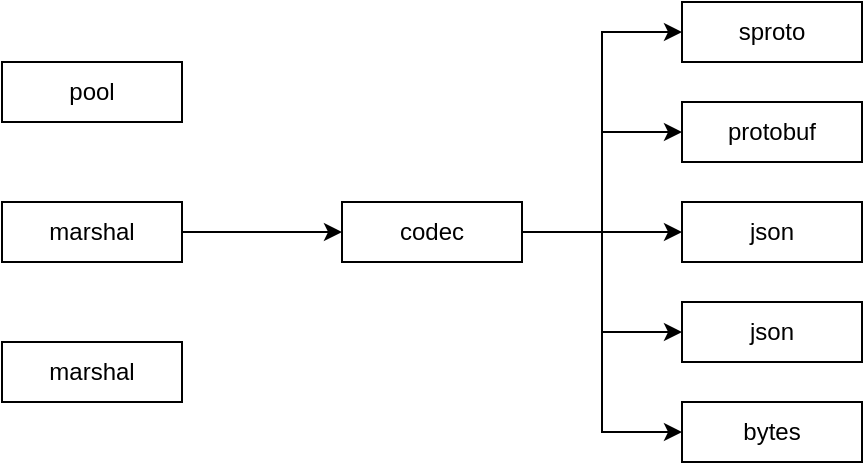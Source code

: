 <mxfile version="18.2.1" type="github">
  <diagram id="PEpKxM539Ny3untU5odz" name="Page-1">
    <mxGraphModel dx="1422" dy="762" grid="1" gridSize="10" guides="1" tooltips="1" connect="1" arrows="1" fold="1" page="1" pageScale="1" pageWidth="827" pageHeight="1169" math="0" shadow="0">
      <root>
        <mxCell id="0" />
        <mxCell id="1" parent="0" />
        <mxCell id="N_55csjl1Kdppv9eJYga-1" value="pool" style="rounded=0;whiteSpace=wrap;html=1;" vertex="1" parent="1">
          <mxGeometry x="130" y="110" width="90" height="30" as="geometry" />
        </mxCell>
        <mxCell id="N_55csjl1Kdppv9eJYga-4" value="" style="edgeStyle=orthogonalEdgeStyle;rounded=0;orthogonalLoop=1;jettySize=auto;html=1;" edge="1" parent="1" source="N_55csjl1Kdppv9eJYga-2" target="N_55csjl1Kdppv9eJYga-3">
          <mxGeometry relative="1" as="geometry" />
        </mxCell>
        <mxCell id="N_55csjl1Kdppv9eJYga-2" value="marshal" style="rounded=0;whiteSpace=wrap;html=1;" vertex="1" parent="1">
          <mxGeometry x="130" y="180" width="90" height="30" as="geometry" />
        </mxCell>
        <mxCell id="N_55csjl1Kdppv9eJYga-7" value="" style="edgeStyle=orthogonalEdgeStyle;rounded=0;orthogonalLoop=1;jettySize=auto;html=1;" edge="1" parent="1" source="N_55csjl1Kdppv9eJYga-3" target="N_55csjl1Kdppv9eJYga-6">
          <mxGeometry relative="1" as="geometry" />
        </mxCell>
        <mxCell id="N_55csjl1Kdppv9eJYga-10" style="edgeStyle=orthogonalEdgeStyle;rounded=0;orthogonalLoop=1;jettySize=auto;html=1;exitX=1;exitY=0.5;exitDx=0;exitDy=0;entryX=0;entryY=0.5;entryDx=0;entryDy=0;" edge="1" parent="1" source="N_55csjl1Kdppv9eJYga-3" target="N_55csjl1Kdppv9eJYga-8">
          <mxGeometry relative="1" as="geometry" />
        </mxCell>
        <mxCell id="N_55csjl1Kdppv9eJYga-14" style="edgeStyle=orthogonalEdgeStyle;rounded=0;orthogonalLoop=1;jettySize=auto;html=1;exitX=1;exitY=0.5;exitDx=0;exitDy=0;entryX=0;entryY=0.5;entryDx=0;entryDy=0;" edge="1" parent="1" source="N_55csjl1Kdppv9eJYga-3" target="N_55csjl1Kdppv9eJYga-12">
          <mxGeometry relative="1" as="geometry" />
        </mxCell>
        <mxCell id="N_55csjl1Kdppv9eJYga-15" style="edgeStyle=orthogonalEdgeStyle;rounded=0;orthogonalLoop=1;jettySize=auto;html=1;exitX=1;exitY=0.5;exitDx=0;exitDy=0;entryX=0;entryY=0.5;entryDx=0;entryDy=0;" edge="1" parent="1" source="N_55csjl1Kdppv9eJYga-3" target="N_55csjl1Kdppv9eJYga-13">
          <mxGeometry relative="1" as="geometry" />
        </mxCell>
        <mxCell id="N_55csjl1Kdppv9eJYga-16" style="edgeStyle=orthogonalEdgeStyle;rounded=0;orthogonalLoop=1;jettySize=auto;html=1;exitX=1;exitY=0.5;exitDx=0;exitDy=0;entryX=0;entryY=0.5;entryDx=0;entryDy=0;" edge="1" parent="1" source="N_55csjl1Kdppv9eJYga-3" target="N_55csjl1Kdppv9eJYga-11">
          <mxGeometry relative="1" as="geometry" />
        </mxCell>
        <mxCell id="N_55csjl1Kdppv9eJYga-3" value="codec" style="rounded=0;whiteSpace=wrap;html=1;" vertex="1" parent="1">
          <mxGeometry x="300" y="180" width="90" height="30" as="geometry" />
        </mxCell>
        <mxCell id="N_55csjl1Kdppv9eJYga-5" value="marshal" style="rounded=0;whiteSpace=wrap;html=1;" vertex="1" parent="1">
          <mxGeometry x="130" y="250" width="90" height="30" as="geometry" />
        </mxCell>
        <mxCell id="N_55csjl1Kdppv9eJYga-6" value="json" style="rounded=0;whiteSpace=wrap;html=1;" vertex="1" parent="1">
          <mxGeometry x="470" y="180" width="90" height="30" as="geometry" />
        </mxCell>
        <mxCell id="N_55csjl1Kdppv9eJYga-8" value="json" style="rounded=0;whiteSpace=wrap;html=1;" vertex="1" parent="1">
          <mxGeometry x="470" y="230" width="90" height="30" as="geometry" />
        </mxCell>
        <mxCell id="N_55csjl1Kdppv9eJYga-11" value="bytes" style="rounded=0;whiteSpace=wrap;html=1;" vertex="1" parent="1">
          <mxGeometry x="470" y="280" width="90" height="30" as="geometry" />
        </mxCell>
        <mxCell id="N_55csjl1Kdppv9eJYga-12" value="protobuf" style="rounded=0;whiteSpace=wrap;html=1;" vertex="1" parent="1">
          <mxGeometry x="470" y="130" width="90" height="30" as="geometry" />
        </mxCell>
        <mxCell id="N_55csjl1Kdppv9eJYga-13" value="sproto" style="rounded=0;whiteSpace=wrap;html=1;" vertex="1" parent="1">
          <mxGeometry x="470" y="80" width="90" height="30" as="geometry" />
        </mxCell>
      </root>
    </mxGraphModel>
  </diagram>
</mxfile>
